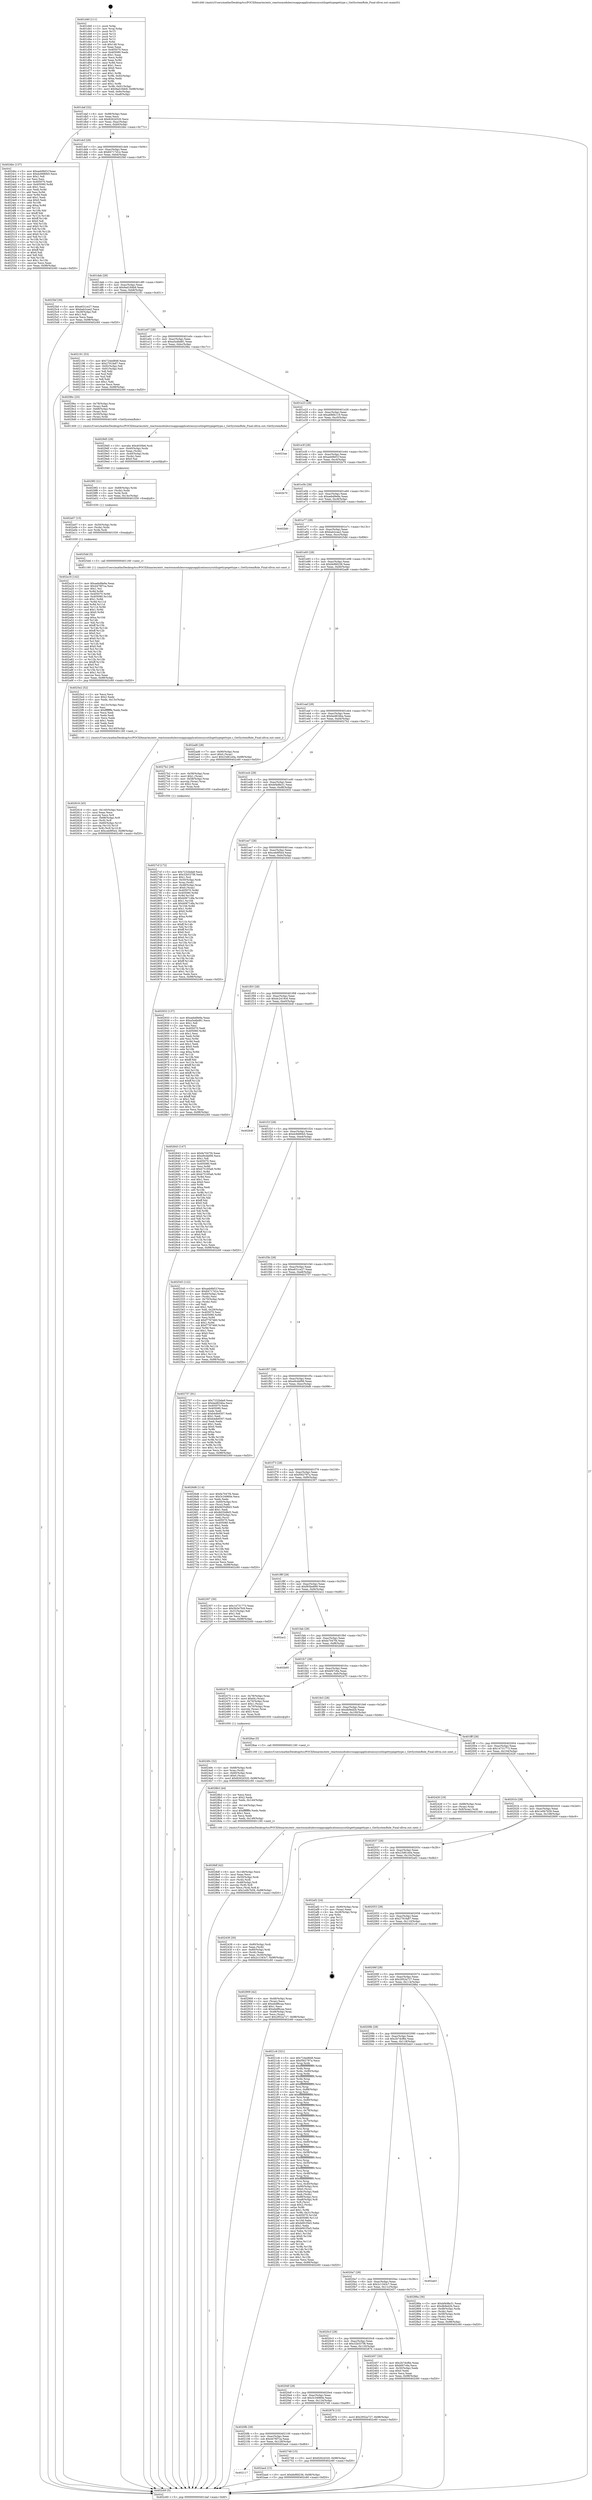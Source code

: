 digraph "0x401d40" {
  label = "0x401d40 (/mnt/c/Users/mathe/Desktop/tcc/POCII/binaries/extr_reactosmodulesrosappsapplicationssysutilsgettypegettype.c_GetSystemRole_Final-ollvm.out::main(0))"
  labelloc = "t"
  node[shape=record]

  Entry [label="",width=0.3,height=0.3,shape=circle,fillcolor=black,style=filled]
  "0x401daf" [label="{
     0x401daf [32]\l
     | [instrs]\l
     &nbsp;&nbsp;0x401daf \<+6\>: mov -0x98(%rbp),%eax\l
     &nbsp;&nbsp;0x401db5 \<+2\>: mov %eax,%ecx\l
     &nbsp;&nbsp;0x401db7 \<+6\>: sub $0x8262d320,%ecx\l
     &nbsp;&nbsp;0x401dbd \<+6\>: mov %eax,-0xac(%rbp)\l
     &nbsp;&nbsp;0x401dc3 \<+6\>: mov %ecx,-0xb0(%rbp)\l
     &nbsp;&nbsp;0x401dc9 \<+6\>: je 00000000004024bc \<main+0x77c\>\l
  }"]
  "0x4024bc" [label="{
     0x4024bc [137]\l
     | [instrs]\l
     &nbsp;&nbsp;0x4024bc \<+5\>: mov $0xaeb9bf1f,%eax\l
     &nbsp;&nbsp;0x4024c1 \<+5\>: mov $0xdc6680b5,%ecx\l
     &nbsp;&nbsp;0x4024c6 \<+2\>: mov $0x1,%dl\l
     &nbsp;&nbsp;0x4024c8 \<+2\>: xor %esi,%esi\l
     &nbsp;&nbsp;0x4024ca \<+7\>: mov 0x405070,%edi\l
     &nbsp;&nbsp;0x4024d1 \<+8\>: mov 0x405080,%r8d\l
     &nbsp;&nbsp;0x4024d9 \<+3\>: sub $0x1,%esi\l
     &nbsp;&nbsp;0x4024dc \<+3\>: mov %edi,%r9d\l
     &nbsp;&nbsp;0x4024df \<+3\>: add %esi,%r9d\l
     &nbsp;&nbsp;0x4024e2 \<+4\>: imul %r9d,%edi\l
     &nbsp;&nbsp;0x4024e6 \<+3\>: and $0x1,%edi\l
     &nbsp;&nbsp;0x4024e9 \<+3\>: cmp $0x0,%edi\l
     &nbsp;&nbsp;0x4024ec \<+4\>: sete %r10b\l
     &nbsp;&nbsp;0x4024f0 \<+4\>: cmp $0xa,%r8d\l
     &nbsp;&nbsp;0x4024f4 \<+4\>: setl %r11b\l
     &nbsp;&nbsp;0x4024f8 \<+3\>: mov %r10b,%bl\l
     &nbsp;&nbsp;0x4024fb \<+3\>: xor $0xff,%bl\l
     &nbsp;&nbsp;0x4024fe \<+3\>: mov %r11b,%r14b\l
     &nbsp;&nbsp;0x402501 \<+4\>: xor $0xff,%r14b\l
     &nbsp;&nbsp;0x402505 \<+3\>: xor $0x0,%dl\l
     &nbsp;&nbsp;0x402508 \<+3\>: mov %bl,%r15b\l
     &nbsp;&nbsp;0x40250b \<+4\>: and $0x0,%r15b\l
     &nbsp;&nbsp;0x40250f \<+3\>: and %dl,%r10b\l
     &nbsp;&nbsp;0x402512 \<+3\>: mov %r14b,%r12b\l
     &nbsp;&nbsp;0x402515 \<+4\>: and $0x0,%r12b\l
     &nbsp;&nbsp;0x402519 \<+3\>: and %dl,%r11b\l
     &nbsp;&nbsp;0x40251c \<+3\>: or %r10b,%r15b\l
     &nbsp;&nbsp;0x40251f \<+3\>: or %r11b,%r12b\l
     &nbsp;&nbsp;0x402522 \<+3\>: xor %r12b,%r15b\l
     &nbsp;&nbsp;0x402525 \<+3\>: or %r14b,%bl\l
     &nbsp;&nbsp;0x402528 \<+3\>: xor $0xff,%bl\l
     &nbsp;&nbsp;0x40252b \<+3\>: or $0x0,%dl\l
     &nbsp;&nbsp;0x40252e \<+2\>: and %dl,%bl\l
     &nbsp;&nbsp;0x402530 \<+3\>: or %bl,%r15b\l
     &nbsp;&nbsp;0x402533 \<+4\>: test $0x1,%r15b\l
     &nbsp;&nbsp;0x402537 \<+3\>: cmovne %ecx,%eax\l
     &nbsp;&nbsp;0x40253a \<+6\>: mov %eax,-0x98(%rbp)\l
     &nbsp;&nbsp;0x402540 \<+5\>: jmp 0000000000402c60 \<main+0xf20\>\l
  }"]
  "0x401dcf" [label="{
     0x401dcf [28]\l
     | [instrs]\l
     &nbsp;&nbsp;0x401dcf \<+5\>: jmp 0000000000401dd4 \<main+0x94\>\l
     &nbsp;&nbsp;0x401dd4 \<+6\>: mov -0xac(%rbp),%eax\l
     &nbsp;&nbsp;0x401dda \<+5\>: sub $0x84717d1e,%eax\l
     &nbsp;&nbsp;0x401ddf \<+6\>: mov %eax,-0xb4(%rbp)\l
     &nbsp;&nbsp;0x401de5 \<+6\>: je 00000000004025bf \<main+0x87f\>\l
  }"]
  Exit [label="",width=0.3,height=0.3,shape=circle,fillcolor=black,style=filled,peripheries=2]
  "0x4025bf" [label="{
     0x4025bf [30]\l
     | [instrs]\l
     &nbsp;&nbsp;0x4025bf \<+5\>: mov $0xe631ce27,%eax\l
     &nbsp;&nbsp;0x4025c4 \<+5\>: mov $0xbab2caa2,%ecx\l
     &nbsp;&nbsp;0x4025c9 \<+3\>: mov -0x29(%rbp),%dl\l
     &nbsp;&nbsp;0x4025cc \<+3\>: test $0x1,%dl\l
     &nbsp;&nbsp;0x4025cf \<+3\>: cmovne %ecx,%eax\l
     &nbsp;&nbsp;0x4025d2 \<+6\>: mov %eax,-0x98(%rbp)\l
     &nbsp;&nbsp;0x4025d8 \<+5\>: jmp 0000000000402c60 \<main+0xf20\>\l
  }"]
  "0x401deb" [label="{
     0x401deb [28]\l
     | [instrs]\l
     &nbsp;&nbsp;0x401deb \<+5\>: jmp 0000000000401df0 \<main+0xb0\>\l
     &nbsp;&nbsp;0x401df0 \<+6\>: mov -0xac(%rbp),%eax\l
     &nbsp;&nbsp;0x401df6 \<+5\>: sub $0x9ad184b9,%eax\l
     &nbsp;&nbsp;0x401dfb \<+6\>: mov %eax,-0xb8(%rbp)\l
     &nbsp;&nbsp;0x401e01 \<+6\>: je 0000000000402191 \<main+0x451\>\l
  }"]
  "0x402117" [label="{
     0x402117\l
  }", style=dashed]
  "0x402191" [label="{
     0x402191 [53]\l
     | [instrs]\l
     &nbsp;&nbsp;0x402191 \<+5\>: mov $0x724ed848,%eax\l
     &nbsp;&nbsp;0x402196 \<+5\>: mov $0x2791fa87,%ecx\l
     &nbsp;&nbsp;0x40219b \<+6\>: mov -0x92(%rbp),%dl\l
     &nbsp;&nbsp;0x4021a1 \<+7\>: mov -0x91(%rbp),%sil\l
     &nbsp;&nbsp;0x4021a8 \<+3\>: mov %dl,%dil\l
     &nbsp;&nbsp;0x4021ab \<+3\>: and %sil,%dil\l
     &nbsp;&nbsp;0x4021ae \<+3\>: xor %sil,%dl\l
     &nbsp;&nbsp;0x4021b1 \<+3\>: or %dl,%dil\l
     &nbsp;&nbsp;0x4021b4 \<+4\>: test $0x1,%dil\l
     &nbsp;&nbsp;0x4021b8 \<+3\>: cmovne %ecx,%eax\l
     &nbsp;&nbsp;0x4021bb \<+6\>: mov %eax,-0x98(%rbp)\l
     &nbsp;&nbsp;0x4021c1 \<+5\>: jmp 0000000000402c60 \<main+0xf20\>\l
  }"]
  "0x401e07" [label="{
     0x401e07 [28]\l
     | [instrs]\l
     &nbsp;&nbsp;0x401e07 \<+5\>: jmp 0000000000401e0c \<main+0xcc\>\l
     &nbsp;&nbsp;0x401e0c \<+6\>: mov -0xac(%rbp),%eax\l
     &nbsp;&nbsp;0x401e12 \<+5\>: sub $0xa5a4bd81,%eax\l
     &nbsp;&nbsp;0x401e17 \<+6\>: mov %eax,-0xbc(%rbp)\l
     &nbsp;&nbsp;0x401e1d \<+6\>: je 00000000004029bc \<main+0xc7c\>\l
  }"]
  "0x402c60" [label="{
     0x402c60 [5]\l
     | [instrs]\l
     &nbsp;&nbsp;0x402c60 \<+5\>: jmp 0000000000401daf \<main+0x6f\>\l
  }"]
  "0x401d40" [label="{
     0x401d40 [111]\l
     | [instrs]\l
     &nbsp;&nbsp;0x401d40 \<+1\>: push %rbp\l
     &nbsp;&nbsp;0x401d41 \<+3\>: mov %rsp,%rbp\l
     &nbsp;&nbsp;0x401d44 \<+2\>: push %r15\l
     &nbsp;&nbsp;0x401d46 \<+2\>: push %r14\l
     &nbsp;&nbsp;0x401d48 \<+2\>: push %r13\l
     &nbsp;&nbsp;0x401d4a \<+2\>: push %r12\l
     &nbsp;&nbsp;0x401d4c \<+1\>: push %rbx\l
     &nbsp;&nbsp;0x401d4d \<+7\>: sub $0x148,%rsp\l
     &nbsp;&nbsp;0x401d54 \<+2\>: xor %eax,%eax\l
     &nbsp;&nbsp;0x401d56 \<+7\>: mov 0x405070,%ecx\l
     &nbsp;&nbsp;0x401d5d \<+7\>: mov 0x405080,%edx\l
     &nbsp;&nbsp;0x401d64 \<+3\>: sub $0x1,%eax\l
     &nbsp;&nbsp;0x401d67 \<+3\>: mov %ecx,%r8d\l
     &nbsp;&nbsp;0x401d6a \<+3\>: add %eax,%r8d\l
     &nbsp;&nbsp;0x401d6d \<+4\>: imul %r8d,%ecx\l
     &nbsp;&nbsp;0x401d71 \<+3\>: and $0x1,%ecx\l
     &nbsp;&nbsp;0x401d74 \<+3\>: cmp $0x0,%ecx\l
     &nbsp;&nbsp;0x401d77 \<+4\>: sete %r9b\l
     &nbsp;&nbsp;0x401d7b \<+4\>: and $0x1,%r9b\l
     &nbsp;&nbsp;0x401d7f \<+7\>: mov %r9b,-0x92(%rbp)\l
     &nbsp;&nbsp;0x401d86 \<+3\>: cmp $0xa,%edx\l
     &nbsp;&nbsp;0x401d89 \<+4\>: setl %r9b\l
     &nbsp;&nbsp;0x401d8d \<+4\>: and $0x1,%r9b\l
     &nbsp;&nbsp;0x401d91 \<+7\>: mov %r9b,-0x91(%rbp)\l
     &nbsp;&nbsp;0x401d98 \<+10\>: movl $0x9ad184b9,-0x98(%rbp)\l
     &nbsp;&nbsp;0x401da2 \<+6\>: mov %edi,-0x9c(%rbp)\l
     &nbsp;&nbsp;0x401da8 \<+7\>: mov %rsi,-0xa8(%rbp)\l
  }"]
  "0x402aa4" [label="{
     0x402aa4 [15]\l
     | [instrs]\l
     &nbsp;&nbsp;0x402aa4 \<+10\>: movl $0xbb9fd236,-0x98(%rbp)\l
     &nbsp;&nbsp;0x402aae \<+5\>: jmp 0000000000402c60 \<main+0xf20\>\l
  }"]
  "0x4029bc" [label="{
     0x4029bc [25]\l
     | [instrs]\l
     &nbsp;&nbsp;0x4029bc \<+4\>: mov -0x78(%rbp),%rax\l
     &nbsp;&nbsp;0x4029c0 \<+2\>: mov (%rax),%edi\l
     &nbsp;&nbsp;0x4029c2 \<+4\>: mov -0x68(%rbp),%rax\l
     &nbsp;&nbsp;0x4029c6 \<+3\>: mov (%rax),%rsi\l
     &nbsp;&nbsp;0x4029c9 \<+4\>: mov -0x50(%rbp),%rax\l
     &nbsp;&nbsp;0x4029cd \<+3\>: mov (%rax),%rdx\l
     &nbsp;&nbsp;0x4029d0 \<+5\>: call 0000000000401400 \<GetSystemRole\>\l
     | [calls]\l
     &nbsp;&nbsp;0x401400 \{1\} (/mnt/c/Users/mathe/Desktop/tcc/POCII/binaries/extr_reactosmodulesrosappsapplicationssysutilsgettypegettype.c_GetSystemRole_Final-ollvm.out::GetSystemRole)\l
  }"]
  "0x401e23" [label="{
     0x401e23 [28]\l
     | [instrs]\l
     &nbsp;&nbsp;0x401e23 \<+5\>: jmp 0000000000401e28 \<main+0xe8\>\l
     &nbsp;&nbsp;0x401e28 \<+6\>: mov -0xac(%rbp),%eax\l
     &nbsp;&nbsp;0x401e2e \<+5\>: sub $0xa686b119,%eax\l
     &nbsp;&nbsp;0x401e33 \<+6\>: mov %eax,-0xc0(%rbp)\l
     &nbsp;&nbsp;0x401e39 \<+6\>: je 00000000004023ae \<main+0x66e\>\l
  }"]
  "0x402a16" [label="{
     0x402a16 [142]\l
     | [instrs]\l
     &nbsp;&nbsp;0x402a16 \<+5\>: mov $0xaebd9e9a,%eax\l
     &nbsp;&nbsp;0x402a1b \<+5\>: mov $0x4476f7ca,%esi\l
     &nbsp;&nbsp;0x402a20 \<+2\>: mov $0x1,%cl\l
     &nbsp;&nbsp;0x402a22 \<+3\>: xor %r8d,%r8d\l
     &nbsp;&nbsp;0x402a25 \<+8\>: mov 0x405070,%r9d\l
     &nbsp;&nbsp;0x402a2d \<+8\>: mov 0x405080,%r10d\l
     &nbsp;&nbsp;0x402a35 \<+4\>: sub $0x1,%r8d\l
     &nbsp;&nbsp;0x402a39 \<+3\>: mov %r9d,%r11d\l
     &nbsp;&nbsp;0x402a3c \<+3\>: add %r8d,%r11d\l
     &nbsp;&nbsp;0x402a3f \<+4\>: imul %r11d,%r9d\l
     &nbsp;&nbsp;0x402a43 \<+4\>: and $0x1,%r9d\l
     &nbsp;&nbsp;0x402a47 \<+4\>: cmp $0x0,%r9d\l
     &nbsp;&nbsp;0x402a4b \<+3\>: sete %bl\l
     &nbsp;&nbsp;0x402a4e \<+4\>: cmp $0xa,%r10d\l
     &nbsp;&nbsp;0x402a52 \<+4\>: setl %r14b\l
     &nbsp;&nbsp;0x402a56 \<+3\>: mov %bl,%r15b\l
     &nbsp;&nbsp;0x402a59 \<+4\>: xor $0xff,%r15b\l
     &nbsp;&nbsp;0x402a5d \<+3\>: mov %r14b,%r12b\l
     &nbsp;&nbsp;0x402a60 \<+4\>: xor $0xff,%r12b\l
     &nbsp;&nbsp;0x402a64 \<+3\>: xor $0x0,%cl\l
     &nbsp;&nbsp;0x402a67 \<+3\>: mov %r15b,%r13b\l
     &nbsp;&nbsp;0x402a6a \<+4\>: and $0x0,%r13b\l
     &nbsp;&nbsp;0x402a6e \<+2\>: and %cl,%bl\l
     &nbsp;&nbsp;0x402a70 \<+3\>: mov %r12b,%dl\l
     &nbsp;&nbsp;0x402a73 \<+3\>: and $0x0,%dl\l
     &nbsp;&nbsp;0x402a76 \<+3\>: and %cl,%r14b\l
     &nbsp;&nbsp;0x402a79 \<+3\>: or %bl,%r13b\l
     &nbsp;&nbsp;0x402a7c \<+3\>: or %r14b,%dl\l
     &nbsp;&nbsp;0x402a7f \<+3\>: xor %dl,%r13b\l
     &nbsp;&nbsp;0x402a82 \<+3\>: or %r12b,%r15b\l
     &nbsp;&nbsp;0x402a85 \<+4\>: xor $0xff,%r15b\l
     &nbsp;&nbsp;0x402a89 \<+3\>: or $0x0,%cl\l
     &nbsp;&nbsp;0x402a8c \<+3\>: and %cl,%r15b\l
     &nbsp;&nbsp;0x402a8f \<+3\>: or %r15b,%r13b\l
     &nbsp;&nbsp;0x402a92 \<+4\>: test $0x1,%r13b\l
     &nbsp;&nbsp;0x402a96 \<+3\>: cmovne %esi,%eax\l
     &nbsp;&nbsp;0x402a99 \<+6\>: mov %eax,-0x98(%rbp)\l
     &nbsp;&nbsp;0x402a9f \<+5\>: jmp 0000000000402c60 \<main+0xf20\>\l
  }"]
  "0x4023ae" [label="{
     0x4023ae\l
  }", style=dashed]
  "0x401e3f" [label="{
     0x401e3f [28]\l
     | [instrs]\l
     &nbsp;&nbsp;0x401e3f \<+5\>: jmp 0000000000401e44 \<main+0x104\>\l
     &nbsp;&nbsp;0x401e44 \<+6\>: mov -0xac(%rbp),%eax\l
     &nbsp;&nbsp;0x401e4a \<+5\>: sub $0xaeb9bf1f,%eax\l
     &nbsp;&nbsp;0x401e4f \<+6\>: mov %eax,-0xc4(%rbp)\l
     &nbsp;&nbsp;0x401e55 \<+6\>: je 0000000000402b70 \<main+0xe30\>\l
  }"]
  "0x402a07" [label="{
     0x402a07 [15]\l
     | [instrs]\l
     &nbsp;&nbsp;0x402a07 \<+4\>: mov -0x50(%rbp),%rdx\l
     &nbsp;&nbsp;0x402a0b \<+3\>: mov (%rdx),%rdx\l
     &nbsp;&nbsp;0x402a0e \<+3\>: mov %rdx,%rdi\l
     &nbsp;&nbsp;0x402a11 \<+5\>: call 0000000000401030 \<free@plt\>\l
     | [calls]\l
     &nbsp;&nbsp;0x401030 \{1\} (unknown)\l
  }"]
  "0x402b70" [label="{
     0x402b70\l
  }", style=dashed]
  "0x401e5b" [label="{
     0x401e5b [28]\l
     | [instrs]\l
     &nbsp;&nbsp;0x401e5b \<+5\>: jmp 0000000000401e60 \<main+0x120\>\l
     &nbsp;&nbsp;0x401e60 \<+6\>: mov -0xac(%rbp),%eax\l
     &nbsp;&nbsp;0x401e66 \<+5\>: sub $0xaebd9e9a,%eax\l
     &nbsp;&nbsp;0x401e6b \<+6\>: mov %eax,-0xc8(%rbp)\l
     &nbsp;&nbsp;0x401e71 \<+6\>: je 0000000000402bfc \<main+0xebc\>\l
  }"]
  "0x4029f2" [label="{
     0x4029f2 [21]\l
     | [instrs]\l
     &nbsp;&nbsp;0x4029f2 \<+4\>: mov -0x68(%rbp),%rdx\l
     &nbsp;&nbsp;0x4029f6 \<+3\>: mov (%rdx),%rdx\l
     &nbsp;&nbsp;0x4029f9 \<+3\>: mov %rdx,%rdi\l
     &nbsp;&nbsp;0x4029fc \<+6\>: mov %eax,-0x14c(%rbp)\l
     &nbsp;&nbsp;0x402a02 \<+5\>: call 0000000000401030 \<free@plt\>\l
     | [calls]\l
     &nbsp;&nbsp;0x401030 \{1\} (unknown)\l
  }"]
  "0x402bfc" [label="{
     0x402bfc\l
  }", style=dashed]
  "0x401e77" [label="{
     0x401e77 [28]\l
     | [instrs]\l
     &nbsp;&nbsp;0x401e77 \<+5\>: jmp 0000000000401e7c \<main+0x13c\>\l
     &nbsp;&nbsp;0x401e7c \<+6\>: mov -0xac(%rbp),%eax\l
     &nbsp;&nbsp;0x401e82 \<+5\>: sub $0xbab2caa2,%eax\l
     &nbsp;&nbsp;0x401e87 \<+6\>: mov %eax,-0xcc(%rbp)\l
     &nbsp;&nbsp;0x401e8d \<+6\>: je 00000000004025dd \<main+0x89d\>\l
  }"]
  "0x4029d5" [label="{
     0x4029d5 [29]\l
     | [instrs]\l
     &nbsp;&nbsp;0x4029d5 \<+10\>: movabs $0x4030b6,%rdi\l
     &nbsp;&nbsp;0x4029df \<+4\>: mov -0x40(%rbp),%rdx\l
     &nbsp;&nbsp;0x4029e3 \<+2\>: mov %eax,(%rdx)\l
     &nbsp;&nbsp;0x4029e5 \<+4\>: mov -0x40(%rbp),%rdx\l
     &nbsp;&nbsp;0x4029e9 \<+2\>: mov (%rdx),%esi\l
     &nbsp;&nbsp;0x4029eb \<+2\>: mov $0x0,%al\l
     &nbsp;&nbsp;0x4029ed \<+5\>: call 0000000000401040 \<printf@plt\>\l
     | [calls]\l
     &nbsp;&nbsp;0x401040 \{1\} (unknown)\l
  }"]
  "0x4025dd" [label="{
     0x4025dd [5]\l
     | [instrs]\l
     &nbsp;&nbsp;0x4025dd \<+5\>: call 0000000000401160 \<next_i\>\l
     | [calls]\l
     &nbsp;&nbsp;0x401160 \{1\} (/mnt/c/Users/mathe/Desktop/tcc/POCII/binaries/extr_reactosmodulesrosappsapplicationssysutilsgettypegettype.c_GetSystemRole_Final-ollvm.out::next_i)\l
  }"]
  "0x401e93" [label="{
     0x401e93 [28]\l
     | [instrs]\l
     &nbsp;&nbsp;0x401e93 \<+5\>: jmp 0000000000401e98 \<main+0x158\>\l
     &nbsp;&nbsp;0x401e98 \<+6\>: mov -0xac(%rbp),%eax\l
     &nbsp;&nbsp;0x401e9e \<+5\>: sub $0xbb9fd236,%eax\l
     &nbsp;&nbsp;0x401ea3 \<+6\>: mov %eax,-0xd0(%rbp)\l
     &nbsp;&nbsp;0x401ea9 \<+6\>: je 0000000000402ad6 \<main+0xd96\>\l
  }"]
  "0x4028df" [label="{
     0x4028df [42]\l
     | [instrs]\l
     &nbsp;&nbsp;0x4028df \<+6\>: mov -0x148(%rbp),%ecx\l
     &nbsp;&nbsp;0x4028e5 \<+3\>: imul %eax,%ecx\l
     &nbsp;&nbsp;0x4028e8 \<+4\>: mov -0x50(%rbp),%rdi\l
     &nbsp;&nbsp;0x4028ec \<+3\>: mov (%rdi),%rdi\l
     &nbsp;&nbsp;0x4028ef \<+4\>: mov -0x48(%rbp),%r8\l
     &nbsp;&nbsp;0x4028f3 \<+3\>: movslq (%r8),%r8\l
     &nbsp;&nbsp;0x4028f6 \<+4\>: mov %ecx,(%rdi,%r8,4)\l
     &nbsp;&nbsp;0x4028fa \<+10\>: movl $0x1e0b7b59,-0x98(%rbp)\l
     &nbsp;&nbsp;0x402904 \<+5\>: jmp 0000000000402c60 \<main+0xf20\>\l
  }"]
  "0x402ad6" [label="{
     0x402ad6 [28]\l
     | [instrs]\l
     &nbsp;&nbsp;0x402ad6 \<+7\>: mov -0x90(%rbp),%rax\l
     &nbsp;&nbsp;0x402add \<+6\>: movl $0x0,(%rax)\l
     &nbsp;&nbsp;0x402ae3 \<+10\>: movl $0x23d61e0a,-0x98(%rbp)\l
     &nbsp;&nbsp;0x402aed \<+5\>: jmp 0000000000402c60 \<main+0xf20\>\l
  }"]
  "0x401eaf" [label="{
     0x401eaf [28]\l
     | [instrs]\l
     &nbsp;&nbsp;0x401eaf \<+5\>: jmp 0000000000401eb4 \<main+0x174\>\l
     &nbsp;&nbsp;0x401eb4 \<+6\>: mov -0xac(%rbp),%eax\l
     &nbsp;&nbsp;0x401eba \<+5\>: sub $0xbed834ba,%eax\l
     &nbsp;&nbsp;0x401ebf \<+6\>: mov %eax,-0xd4(%rbp)\l
     &nbsp;&nbsp;0x401ec5 \<+6\>: je 00000000004027b2 \<main+0xa72\>\l
  }"]
  "0x4028b3" [label="{
     0x4028b3 [44]\l
     | [instrs]\l
     &nbsp;&nbsp;0x4028b3 \<+2\>: xor %ecx,%ecx\l
     &nbsp;&nbsp;0x4028b5 \<+5\>: mov $0x2,%edx\l
     &nbsp;&nbsp;0x4028ba \<+6\>: mov %edx,-0x144(%rbp)\l
     &nbsp;&nbsp;0x4028c0 \<+1\>: cltd\l
     &nbsp;&nbsp;0x4028c1 \<+6\>: mov -0x144(%rbp),%esi\l
     &nbsp;&nbsp;0x4028c7 \<+2\>: idiv %esi\l
     &nbsp;&nbsp;0x4028c9 \<+6\>: imul $0xfffffffe,%edx,%edx\l
     &nbsp;&nbsp;0x4028cf \<+3\>: sub $0x1,%ecx\l
     &nbsp;&nbsp;0x4028d2 \<+2\>: sub %ecx,%edx\l
     &nbsp;&nbsp;0x4028d4 \<+6\>: mov %edx,-0x148(%rbp)\l
     &nbsp;&nbsp;0x4028da \<+5\>: call 0000000000401160 \<next_i\>\l
     | [calls]\l
     &nbsp;&nbsp;0x401160 \{1\} (/mnt/c/Users/mathe/Desktop/tcc/POCII/binaries/extr_reactosmodulesrosappsapplicationssysutilsgettypegettype.c_GetSystemRole_Final-ollvm.out::next_i)\l
  }"]
  "0x4027b2" [label="{
     0x4027b2 [29]\l
     | [instrs]\l
     &nbsp;&nbsp;0x4027b2 \<+4\>: mov -0x58(%rbp),%rax\l
     &nbsp;&nbsp;0x4027b6 \<+6\>: movl $0x1,(%rax)\l
     &nbsp;&nbsp;0x4027bc \<+4\>: mov -0x58(%rbp),%rax\l
     &nbsp;&nbsp;0x4027c0 \<+3\>: movslq (%rax),%rax\l
     &nbsp;&nbsp;0x4027c3 \<+4\>: shl $0x2,%rax\l
     &nbsp;&nbsp;0x4027c7 \<+3\>: mov %rax,%rdi\l
     &nbsp;&nbsp;0x4027ca \<+5\>: call 0000000000401050 \<malloc@plt\>\l
     | [calls]\l
     &nbsp;&nbsp;0x401050 \{1\} (unknown)\l
  }"]
  "0x401ecb" [label="{
     0x401ecb [28]\l
     | [instrs]\l
     &nbsp;&nbsp;0x401ecb \<+5\>: jmp 0000000000401ed0 \<main+0x190\>\l
     &nbsp;&nbsp;0x401ed0 \<+6\>: mov -0xac(%rbp),%eax\l
     &nbsp;&nbsp;0x401ed6 \<+5\>: sub $0xbf4d8e31,%eax\l
     &nbsp;&nbsp;0x401edb \<+6\>: mov %eax,-0xd8(%rbp)\l
     &nbsp;&nbsp;0x401ee1 \<+6\>: je 0000000000402933 \<main+0xbf3\>\l
  }"]
  "0x4027cf" [label="{
     0x4027cf [172]\l
     | [instrs]\l
     &nbsp;&nbsp;0x4027cf \<+5\>: mov $0x7232bda9,%ecx\l
     &nbsp;&nbsp;0x4027d4 \<+5\>: mov $0x32b537f6,%edx\l
     &nbsp;&nbsp;0x4027d9 \<+3\>: mov $0x1,%sil\l
     &nbsp;&nbsp;0x4027dc \<+4\>: mov -0x50(%rbp),%rdi\l
     &nbsp;&nbsp;0x4027e0 \<+3\>: mov %rax,(%rdi)\l
     &nbsp;&nbsp;0x4027e3 \<+4\>: mov -0x48(%rbp),%rax\l
     &nbsp;&nbsp;0x4027e7 \<+6\>: movl $0x0,(%rax)\l
     &nbsp;&nbsp;0x4027ed \<+8\>: mov 0x405070,%r8d\l
     &nbsp;&nbsp;0x4027f5 \<+8\>: mov 0x405080,%r9d\l
     &nbsp;&nbsp;0x4027fd \<+3\>: mov %r8d,%r10d\l
     &nbsp;&nbsp;0x402800 \<+7\>: sub $0xb0671dfa,%r10d\l
     &nbsp;&nbsp;0x402807 \<+4\>: sub $0x1,%r10d\l
     &nbsp;&nbsp;0x40280b \<+7\>: add $0xb0671dfa,%r10d\l
     &nbsp;&nbsp;0x402812 \<+4\>: imul %r10d,%r8d\l
     &nbsp;&nbsp;0x402816 \<+4\>: and $0x1,%r8d\l
     &nbsp;&nbsp;0x40281a \<+4\>: cmp $0x0,%r8d\l
     &nbsp;&nbsp;0x40281e \<+4\>: sete %r11b\l
     &nbsp;&nbsp;0x402822 \<+4\>: cmp $0xa,%r9d\l
     &nbsp;&nbsp;0x402826 \<+3\>: setl %bl\l
     &nbsp;&nbsp;0x402829 \<+3\>: mov %r11b,%r14b\l
     &nbsp;&nbsp;0x40282c \<+4\>: xor $0xff,%r14b\l
     &nbsp;&nbsp;0x402830 \<+3\>: mov %bl,%r15b\l
     &nbsp;&nbsp;0x402833 \<+4\>: xor $0xff,%r15b\l
     &nbsp;&nbsp;0x402837 \<+4\>: xor $0x0,%sil\l
     &nbsp;&nbsp;0x40283b \<+3\>: mov %r14b,%r12b\l
     &nbsp;&nbsp;0x40283e \<+4\>: and $0x0,%r12b\l
     &nbsp;&nbsp;0x402842 \<+3\>: and %sil,%r11b\l
     &nbsp;&nbsp;0x402845 \<+3\>: mov %r15b,%r13b\l
     &nbsp;&nbsp;0x402848 \<+4\>: and $0x0,%r13b\l
     &nbsp;&nbsp;0x40284c \<+3\>: and %sil,%bl\l
     &nbsp;&nbsp;0x40284f \<+3\>: or %r11b,%r12b\l
     &nbsp;&nbsp;0x402852 \<+3\>: or %bl,%r13b\l
     &nbsp;&nbsp;0x402855 \<+3\>: xor %r13b,%r12b\l
     &nbsp;&nbsp;0x402858 \<+3\>: or %r15b,%r14b\l
     &nbsp;&nbsp;0x40285b \<+4\>: xor $0xff,%r14b\l
     &nbsp;&nbsp;0x40285f \<+4\>: or $0x0,%sil\l
     &nbsp;&nbsp;0x402863 \<+3\>: and %sil,%r14b\l
     &nbsp;&nbsp;0x402866 \<+3\>: or %r14b,%r12b\l
     &nbsp;&nbsp;0x402869 \<+4\>: test $0x1,%r12b\l
     &nbsp;&nbsp;0x40286d \<+3\>: cmovne %edx,%ecx\l
     &nbsp;&nbsp;0x402870 \<+6\>: mov %ecx,-0x98(%rbp)\l
     &nbsp;&nbsp;0x402876 \<+5\>: jmp 0000000000402c60 \<main+0xf20\>\l
  }"]
  "0x402933" [label="{
     0x402933 [137]\l
     | [instrs]\l
     &nbsp;&nbsp;0x402933 \<+5\>: mov $0xaebd9e9a,%eax\l
     &nbsp;&nbsp;0x402938 \<+5\>: mov $0xa5a4bd81,%ecx\l
     &nbsp;&nbsp;0x40293d \<+2\>: mov $0x1,%dl\l
     &nbsp;&nbsp;0x40293f \<+2\>: xor %esi,%esi\l
     &nbsp;&nbsp;0x402941 \<+7\>: mov 0x405070,%edi\l
     &nbsp;&nbsp;0x402948 \<+8\>: mov 0x405080,%r8d\l
     &nbsp;&nbsp;0x402950 \<+3\>: sub $0x1,%esi\l
     &nbsp;&nbsp;0x402953 \<+3\>: mov %edi,%r9d\l
     &nbsp;&nbsp;0x402956 \<+3\>: add %esi,%r9d\l
     &nbsp;&nbsp;0x402959 \<+4\>: imul %r9d,%edi\l
     &nbsp;&nbsp;0x40295d \<+3\>: and $0x1,%edi\l
     &nbsp;&nbsp;0x402960 \<+3\>: cmp $0x0,%edi\l
     &nbsp;&nbsp;0x402963 \<+4\>: sete %r10b\l
     &nbsp;&nbsp;0x402967 \<+4\>: cmp $0xa,%r8d\l
     &nbsp;&nbsp;0x40296b \<+4\>: setl %r11b\l
     &nbsp;&nbsp;0x40296f \<+3\>: mov %r10b,%bl\l
     &nbsp;&nbsp;0x402972 \<+3\>: xor $0xff,%bl\l
     &nbsp;&nbsp;0x402975 \<+3\>: mov %r11b,%r14b\l
     &nbsp;&nbsp;0x402978 \<+4\>: xor $0xff,%r14b\l
     &nbsp;&nbsp;0x40297c \<+3\>: xor $0x1,%dl\l
     &nbsp;&nbsp;0x40297f \<+3\>: mov %bl,%r15b\l
     &nbsp;&nbsp;0x402982 \<+4\>: and $0xff,%r15b\l
     &nbsp;&nbsp;0x402986 \<+3\>: and %dl,%r10b\l
     &nbsp;&nbsp;0x402989 \<+3\>: mov %r14b,%r12b\l
     &nbsp;&nbsp;0x40298c \<+4\>: and $0xff,%r12b\l
     &nbsp;&nbsp;0x402990 \<+3\>: and %dl,%r11b\l
     &nbsp;&nbsp;0x402993 \<+3\>: or %r10b,%r15b\l
     &nbsp;&nbsp;0x402996 \<+3\>: or %r11b,%r12b\l
     &nbsp;&nbsp;0x402999 \<+3\>: xor %r12b,%r15b\l
     &nbsp;&nbsp;0x40299c \<+3\>: or %r14b,%bl\l
     &nbsp;&nbsp;0x40299f \<+3\>: xor $0xff,%bl\l
     &nbsp;&nbsp;0x4029a2 \<+3\>: or $0x1,%dl\l
     &nbsp;&nbsp;0x4029a5 \<+2\>: and %dl,%bl\l
     &nbsp;&nbsp;0x4029a7 \<+3\>: or %bl,%r15b\l
     &nbsp;&nbsp;0x4029aa \<+4\>: test $0x1,%r15b\l
     &nbsp;&nbsp;0x4029ae \<+3\>: cmovne %ecx,%eax\l
     &nbsp;&nbsp;0x4029b1 \<+6\>: mov %eax,-0x98(%rbp)\l
     &nbsp;&nbsp;0x4029b7 \<+5\>: jmp 0000000000402c60 \<main+0xf20\>\l
  }"]
  "0x401ee7" [label="{
     0x401ee7 [28]\l
     | [instrs]\l
     &nbsp;&nbsp;0x401ee7 \<+5\>: jmp 0000000000401eec \<main+0x1ac\>\l
     &nbsp;&nbsp;0x401eec \<+6\>: mov -0xac(%rbp),%eax\l
     &nbsp;&nbsp;0x401ef2 \<+5\>: sub $0xceb9f5e4,%eax\l
     &nbsp;&nbsp;0x401ef7 \<+6\>: mov %eax,-0xdc(%rbp)\l
     &nbsp;&nbsp;0x401efd \<+6\>: je 0000000000402643 \<main+0x903\>\l
  }"]
  "0x4020fb" [label="{
     0x4020fb [28]\l
     | [instrs]\l
     &nbsp;&nbsp;0x4020fb \<+5\>: jmp 0000000000402100 \<main+0x3c0\>\l
     &nbsp;&nbsp;0x402100 \<+6\>: mov -0xac(%rbp),%eax\l
     &nbsp;&nbsp;0x402106 \<+5\>: sub $0x4476f7ca,%eax\l
     &nbsp;&nbsp;0x40210b \<+6\>: mov %eax,-0x128(%rbp)\l
     &nbsp;&nbsp;0x402111 \<+6\>: je 0000000000402aa4 \<main+0xd64\>\l
  }"]
  "0x402643" [label="{
     0x402643 [147]\l
     | [instrs]\l
     &nbsp;&nbsp;0x402643 \<+5\>: mov $0xfa7047f4,%eax\l
     &nbsp;&nbsp;0x402648 \<+5\>: mov $0xe9cbbf06,%ecx\l
     &nbsp;&nbsp;0x40264d \<+2\>: mov $0x1,%dl\l
     &nbsp;&nbsp;0x40264f \<+7\>: mov 0x405070,%esi\l
     &nbsp;&nbsp;0x402656 \<+7\>: mov 0x405080,%edi\l
     &nbsp;&nbsp;0x40265d \<+3\>: mov %esi,%r8d\l
     &nbsp;&nbsp;0x402660 \<+7\>: sub $0xb75185a6,%r8d\l
     &nbsp;&nbsp;0x402667 \<+4\>: sub $0x1,%r8d\l
     &nbsp;&nbsp;0x40266b \<+7\>: add $0xb75185a6,%r8d\l
     &nbsp;&nbsp;0x402672 \<+4\>: imul %r8d,%esi\l
     &nbsp;&nbsp;0x402676 \<+3\>: and $0x1,%esi\l
     &nbsp;&nbsp;0x402679 \<+3\>: cmp $0x0,%esi\l
     &nbsp;&nbsp;0x40267c \<+4\>: sete %r9b\l
     &nbsp;&nbsp;0x402680 \<+3\>: cmp $0xa,%edi\l
     &nbsp;&nbsp;0x402683 \<+4\>: setl %r10b\l
     &nbsp;&nbsp;0x402687 \<+3\>: mov %r9b,%r11b\l
     &nbsp;&nbsp;0x40268a \<+4\>: xor $0xff,%r11b\l
     &nbsp;&nbsp;0x40268e \<+3\>: mov %r10b,%bl\l
     &nbsp;&nbsp;0x402691 \<+3\>: xor $0xff,%bl\l
     &nbsp;&nbsp;0x402694 \<+3\>: xor $0x0,%dl\l
     &nbsp;&nbsp;0x402697 \<+3\>: mov %r11b,%r14b\l
     &nbsp;&nbsp;0x40269a \<+4\>: and $0x0,%r14b\l
     &nbsp;&nbsp;0x40269e \<+3\>: and %dl,%r9b\l
     &nbsp;&nbsp;0x4026a1 \<+3\>: mov %bl,%r15b\l
     &nbsp;&nbsp;0x4026a4 \<+4\>: and $0x0,%r15b\l
     &nbsp;&nbsp;0x4026a8 \<+3\>: and %dl,%r10b\l
     &nbsp;&nbsp;0x4026ab \<+3\>: or %r9b,%r14b\l
     &nbsp;&nbsp;0x4026ae \<+3\>: or %r10b,%r15b\l
     &nbsp;&nbsp;0x4026b1 \<+3\>: xor %r15b,%r14b\l
     &nbsp;&nbsp;0x4026b4 \<+3\>: or %bl,%r11b\l
     &nbsp;&nbsp;0x4026b7 \<+4\>: xor $0xff,%r11b\l
     &nbsp;&nbsp;0x4026bb \<+3\>: or $0x0,%dl\l
     &nbsp;&nbsp;0x4026be \<+3\>: and %dl,%r11b\l
     &nbsp;&nbsp;0x4026c1 \<+3\>: or %r11b,%r14b\l
     &nbsp;&nbsp;0x4026c4 \<+4\>: test $0x1,%r14b\l
     &nbsp;&nbsp;0x4026c8 \<+3\>: cmovne %ecx,%eax\l
     &nbsp;&nbsp;0x4026cb \<+6\>: mov %eax,-0x98(%rbp)\l
     &nbsp;&nbsp;0x4026d1 \<+5\>: jmp 0000000000402c60 \<main+0xf20\>\l
  }"]
  "0x401f03" [label="{
     0x401f03 [28]\l
     | [instrs]\l
     &nbsp;&nbsp;0x401f03 \<+5\>: jmp 0000000000401f08 \<main+0x1c8\>\l
     &nbsp;&nbsp;0x401f08 \<+6\>: mov -0xac(%rbp),%eax\l
     &nbsp;&nbsp;0x401f0e \<+5\>: sub $0xdc2419c6,%eax\l
     &nbsp;&nbsp;0x401f13 \<+6\>: mov %eax,-0xe0(%rbp)\l
     &nbsp;&nbsp;0x401f19 \<+6\>: je 0000000000402b4f \<main+0xe0f\>\l
  }"]
  "0x402748" [label="{
     0x402748 [15]\l
     | [instrs]\l
     &nbsp;&nbsp;0x402748 \<+10\>: movl $0x8262d320,-0x98(%rbp)\l
     &nbsp;&nbsp;0x402752 \<+5\>: jmp 0000000000402c60 \<main+0xf20\>\l
  }"]
  "0x402b4f" [label="{
     0x402b4f\l
  }", style=dashed]
  "0x401f1f" [label="{
     0x401f1f [28]\l
     | [instrs]\l
     &nbsp;&nbsp;0x401f1f \<+5\>: jmp 0000000000401f24 \<main+0x1e4\>\l
     &nbsp;&nbsp;0x401f24 \<+6\>: mov -0xac(%rbp),%eax\l
     &nbsp;&nbsp;0x401f2a \<+5\>: sub $0xdc6680b5,%eax\l
     &nbsp;&nbsp;0x401f2f \<+6\>: mov %eax,-0xe4(%rbp)\l
     &nbsp;&nbsp;0x401f35 \<+6\>: je 0000000000402545 \<main+0x805\>\l
  }"]
  "0x4020df" [label="{
     0x4020df [28]\l
     | [instrs]\l
     &nbsp;&nbsp;0x4020df \<+5\>: jmp 00000000004020e4 \<main+0x3a4\>\l
     &nbsp;&nbsp;0x4020e4 \<+6\>: mov -0xac(%rbp),%eax\l
     &nbsp;&nbsp;0x4020ea \<+5\>: sub $0x3c34960e,%eax\l
     &nbsp;&nbsp;0x4020ef \<+6\>: mov %eax,-0x124(%rbp)\l
     &nbsp;&nbsp;0x4020f5 \<+6\>: je 0000000000402748 \<main+0xa08\>\l
  }"]
  "0x402545" [label="{
     0x402545 [122]\l
     | [instrs]\l
     &nbsp;&nbsp;0x402545 \<+5\>: mov $0xaeb9bf1f,%eax\l
     &nbsp;&nbsp;0x40254a \<+5\>: mov $0x84717d1e,%ecx\l
     &nbsp;&nbsp;0x40254f \<+4\>: mov -0x60(%rbp),%rdx\l
     &nbsp;&nbsp;0x402553 \<+2\>: mov (%rdx),%esi\l
     &nbsp;&nbsp;0x402555 \<+4\>: mov -0x70(%rbp),%rdx\l
     &nbsp;&nbsp;0x402559 \<+2\>: cmp (%rdx),%esi\l
     &nbsp;&nbsp;0x40255b \<+4\>: setl %dil\l
     &nbsp;&nbsp;0x40255f \<+4\>: and $0x1,%dil\l
     &nbsp;&nbsp;0x402563 \<+4\>: mov %dil,-0x29(%rbp)\l
     &nbsp;&nbsp;0x402567 \<+7\>: mov 0x405070,%esi\l
     &nbsp;&nbsp;0x40256e \<+8\>: mov 0x405080,%r8d\l
     &nbsp;&nbsp;0x402576 \<+3\>: mov %esi,%r9d\l
     &nbsp;&nbsp;0x402579 \<+7\>: add $0xf7767460,%r9d\l
     &nbsp;&nbsp;0x402580 \<+4\>: sub $0x1,%r9d\l
     &nbsp;&nbsp;0x402584 \<+7\>: sub $0xf7767460,%r9d\l
     &nbsp;&nbsp;0x40258b \<+4\>: imul %r9d,%esi\l
     &nbsp;&nbsp;0x40258f \<+3\>: and $0x1,%esi\l
     &nbsp;&nbsp;0x402592 \<+3\>: cmp $0x0,%esi\l
     &nbsp;&nbsp;0x402595 \<+4\>: sete %dil\l
     &nbsp;&nbsp;0x402599 \<+4\>: cmp $0xa,%r8d\l
     &nbsp;&nbsp;0x40259d \<+4\>: setl %r10b\l
     &nbsp;&nbsp;0x4025a1 \<+3\>: mov %dil,%r11b\l
     &nbsp;&nbsp;0x4025a4 \<+3\>: and %r10b,%r11b\l
     &nbsp;&nbsp;0x4025a7 \<+3\>: xor %r10b,%dil\l
     &nbsp;&nbsp;0x4025aa \<+3\>: or %dil,%r11b\l
     &nbsp;&nbsp;0x4025ad \<+4\>: test $0x1,%r11b\l
     &nbsp;&nbsp;0x4025b1 \<+3\>: cmovne %ecx,%eax\l
     &nbsp;&nbsp;0x4025b4 \<+6\>: mov %eax,-0x98(%rbp)\l
     &nbsp;&nbsp;0x4025ba \<+5\>: jmp 0000000000402c60 \<main+0xf20\>\l
  }"]
  "0x401f3b" [label="{
     0x401f3b [28]\l
     | [instrs]\l
     &nbsp;&nbsp;0x401f3b \<+5\>: jmp 0000000000401f40 \<main+0x200\>\l
     &nbsp;&nbsp;0x401f40 \<+6\>: mov -0xac(%rbp),%eax\l
     &nbsp;&nbsp;0x401f46 \<+5\>: sub $0xe631ce27,%eax\l
     &nbsp;&nbsp;0x401f4b \<+6\>: mov %eax,-0xe8(%rbp)\l
     &nbsp;&nbsp;0x401f51 \<+6\>: je 0000000000402757 \<main+0xa17\>\l
  }"]
  "0x40287b" [label="{
     0x40287b [15]\l
     | [instrs]\l
     &nbsp;&nbsp;0x40287b \<+10\>: movl $0x2952a727,-0x98(%rbp)\l
     &nbsp;&nbsp;0x402885 \<+5\>: jmp 0000000000402c60 \<main+0xf20\>\l
  }"]
  "0x402757" [label="{
     0x402757 [91]\l
     | [instrs]\l
     &nbsp;&nbsp;0x402757 \<+5\>: mov $0x7232bda9,%eax\l
     &nbsp;&nbsp;0x40275c \<+5\>: mov $0xbed834ba,%ecx\l
     &nbsp;&nbsp;0x402761 \<+7\>: mov 0x405070,%edx\l
     &nbsp;&nbsp;0x402768 \<+7\>: mov 0x405080,%esi\l
     &nbsp;&nbsp;0x40276f \<+2\>: mov %edx,%edi\l
     &nbsp;&nbsp;0x402771 \<+6\>: add $0xb4db9307,%edi\l
     &nbsp;&nbsp;0x402777 \<+3\>: sub $0x1,%edi\l
     &nbsp;&nbsp;0x40277a \<+6\>: sub $0xb4db9307,%edi\l
     &nbsp;&nbsp;0x402780 \<+3\>: imul %edi,%edx\l
     &nbsp;&nbsp;0x402783 \<+3\>: and $0x1,%edx\l
     &nbsp;&nbsp;0x402786 \<+3\>: cmp $0x0,%edx\l
     &nbsp;&nbsp;0x402789 \<+4\>: sete %r8b\l
     &nbsp;&nbsp;0x40278d \<+3\>: cmp $0xa,%esi\l
     &nbsp;&nbsp;0x402790 \<+4\>: setl %r9b\l
     &nbsp;&nbsp;0x402794 \<+3\>: mov %r8b,%r10b\l
     &nbsp;&nbsp;0x402797 \<+3\>: and %r9b,%r10b\l
     &nbsp;&nbsp;0x40279a \<+3\>: xor %r9b,%r8b\l
     &nbsp;&nbsp;0x40279d \<+3\>: or %r8b,%r10b\l
     &nbsp;&nbsp;0x4027a0 \<+4\>: test $0x1,%r10b\l
     &nbsp;&nbsp;0x4027a4 \<+3\>: cmovne %ecx,%eax\l
     &nbsp;&nbsp;0x4027a7 \<+6\>: mov %eax,-0x98(%rbp)\l
     &nbsp;&nbsp;0x4027ad \<+5\>: jmp 0000000000402c60 \<main+0xf20\>\l
  }"]
  "0x401f57" [label="{
     0x401f57 [28]\l
     | [instrs]\l
     &nbsp;&nbsp;0x401f57 \<+5\>: jmp 0000000000401f5c \<main+0x21c\>\l
     &nbsp;&nbsp;0x401f5c \<+6\>: mov -0xac(%rbp),%eax\l
     &nbsp;&nbsp;0x401f62 \<+5\>: sub $0xe9cbbf06,%eax\l
     &nbsp;&nbsp;0x401f67 \<+6\>: mov %eax,-0xec(%rbp)\l
     &nbsp;&nbsp;0x401f6d \<+6\>: je 00000000004026d6 \<main+0x996\>\l
  }"]
  "0x402616" [label="{
     0x402616 [45]\l
     | [instrs]\l
     &nbsp;&nbsp;0x402616 \<+6\>: mov -0x140(%rbp),%ecx\l
     &nbsp;&nbsp;0x40261c \<+3\>: imul %eax,%ecx\l
     &nbsp;&nbsp;0x40261f \<+3\>: movslq %ecx,%r8\l
     &nbsp;&nbsp;0x402622 \<+4\>: mov -0x68(%rbp),%r9\l
     &nbsp;&nbsp;0x402626 \<+3\>: mov (%r9),%r9\l
     &nbsp;&nbsp;0x402629 \<+4\>: mov -0x60(%rbp),%r10\l
     &nbsp;&nbsp;0x40262d \<+3\>: movslq (%r10),%r10\l
     &nbsp;&nbsp;0x402630 \<+4\>: mov %r8,(%r9,%r10,8)\l
     &nbsp;&nbsp;0x402634 \<+10\>: movl $0xceb9f5e4,-0x98(%rbp)\l
     &nbsp;&nbsp;0x40263e \<+5\>: jmp 0000000000402c60 \<main+0xf20\>\l
  }"]
  "0x4026d6" [label="{
     0x4026d6 [114]\l
     | [instrs]\l
     &nbsp;&nbsp;0x4026d6 \<+5\>: mov $0xfa7047f4,%eax\l
     &nbsp;&nbsp;0x4026db \<+5\>: mov $0x3c34960e,%ecx\l
     &nbsp;&nbsp;0x4026e0 \<+2\>: xor %edx,%edx\l
     &nbsp;&nbsp;0x4026e2 \<+4\>: mov -0x60(%rbp),%rsi\l
     &nbsp;&nbsp;0x4026e6 \<+2\>: mov (%rsi),%edi\l
     &nbsp;&nbsp;0x4026e8 \<+6\>: add $0x8d35d8d3,%edi\l
     &nbsp;&nbsp;0x4026ee \<+3\>: add $0x1,%edi\l
     &nbsp;&nbsp;0x4026f1 \<+6\>: sub $0x8d35d8d3,%edi\l
     &nbsp;&nbsp;0x4026f7 \<+4\>: mov -0x60(%rbp),%rsi\l
     &nbsp;&nbsp;0x4026fb \<+2\>: mov %edi,(%rsi)\l
     &nbsp;&nbsp;0x4026fd \<+7\>: mov 0x405070,%edi\l
     &nbsp;&nbsp;0x402704 \<+8\>: mov 0x405080,%r8d\l
     &nbsp;&nbsp;0x40270c \<+3\>: sub $0x1,%edx\l
     &nbsp;&nbsp;0x40270f \<+3\>: mov %edi,%r9d\l
     &nbsp;&nbsp;0x402712 \<+3\>: add %edx,%r9d\l
     &nbsp;&nbsp;0x402715 \<+4\>: imul %r9d,%edi\l
     &nbsp;&nbsp;0x402719 \<+3\>: and $0x1,%edi\l
     &nbsp;&nbsp;0x40271c \<+3\>: cmp $0x0,%edi\l
     &nbsp;&nbsp;0x40271f \<+4\>: sete %r10b\l
     &nbsp;&nbsp;0x402723 \<+4\>: cmp $0xa,%r8d\l
     &nbsp;&nbsp;0x402727 \<+4\>: setl %r11b\l
     &nbsp;&nbsp;0x40272b \<+3\>: mov %r10b,%bl\l
     &nbsp;&nbsp;0x40272e \<+3\>: and %r11b,%bl\l
     &nbsp;&nbsp;0x402731 \<+3\>: xor %r11b,%r10b\l
     &nbsp;&nbsp;0x402734 \<+3\>: or %r10b,%bl\l
     &nbsp;&nbsp;0x402737 \<+3\>: test $0x1,%bl\l
     &nbsp;&nbsp;0x40273a \<+3\>: cmovne %ecx,%eax\l
     &nbsp;&nbsp;0x40273d \<+6\>: mov %eax,-0x98(%rbp)\l
     &nbsp;&nbsp;0x402743 \<+5\>: jmp 0000000000402c60 \<main+0xf20\>\l
  }"]
  "0x401f73" [label="{
     0x401f73 [28]\l
     | [instrs]\l
     &nbsp;&nbsp;0x401f73 \<+5\>: jmp 0000000000401f78 \<main+0x238\>\l
     &nbsp;&nbsp;0x401f78 \<+6\>: mov -0xac(%rbp),%eax\l
     &nbsp;&nbsp;0x401f7e \<+5\>: sub $0xf562797a,%eax\l
     &nbsp;&nbsp;0x401f83 \<+6\>: mov %eax,-0xf0(%rbp)\l
     &nbsp;&nbsp;0x401f89 \<+6\>: je 0000000000402307 \<main+0x5c7\>\l
  }"]
  "0x4025e2" [label="{
     0x4025e2 [52]\l
     | [instrs]\l
     &nbsp;&nbsp;0x4025e2 \<+2\>: xor %ecx,%ecx\l
     &nbsp;&nbsp;0x4025e4 \<+5\>: mov $0x2,%edx\l
     &nbsp;&nbsp;0x4025e9 \<+6\>: mov %edx,-0x13c(%rbp)\l
     &nbsp;&nbsp;0x4025ef \<+1\>: cltd\l
     &nbsp;&nbsp;0x4025f0 \<+6\>: mov -0x13c(%rbp),%esi\l
     &nbsp;&nbsp;0x4025f6 \<+2\>: idiv %esi\l
     &nbsp;&nbsp;0x4025f8 \<+6\>: imul $0xfffffffe,%edx,%edx\l
     &nbsp;&nbsp;0x4025fe \<+2\>: mov %ecx,%edi\l
     &nbsp;&nbsp;0x402600 \<+2\>: sub %edx,%edi\l
     &nbsp;&nbsp;0x402602 \<+2\>: mov %ecx,%edx\l
     &nbsp;&nbsp;0x402604 \<+3\>: sub $0x1,%edx\l
     &nbsp;&nbsp;0x402607 \<+2\>: add %edx,%edi\l
     &nbsp;&nbsp;0x402609 \<+2\>: sub %edi,%ecx\l
     &nbsp;&nbsp;0x40260b \<+6\>: mov %ecx,-0x140(%rbp)\l
     &nbsp;&nbsp;0x402611 \<+5\>: call 0000000000401160 \<next_i\>\l
     | [calls]\l
     &nbsp;&nbsp;0x401160 \{1\} (/mnt/c/Users/mathe/Desktop/tcc/POCII/binaries/extr_reactosmodulesrosappsapplicationssysutilsgettypegettype.c_GetSystemRole_Final-ollvm.out::next_i)\l
  }"]
  "0x402307" [label="{
     0x402307 [30]\l
     | [instrs]\l
     &nbsp;&nbsp;0x402307 \<+5\>: mov $0x14731773,%eax\l
     &nbsp;&nbsp;0x40230c \<+5\>: mov $0x5b5e7fc9,%ecx\l
     &nbsp;&nbsp;0x402311 \<+3\>: mov -0x31(%rbp),%dl\l
     &nbsp;&nbsp;0x402314 \<+3\>: test $0x1,%dl\l
     &nbsp;&nbsp;0x402317 \<+3\>: cmovne %ecx,%eax\l
     &nbsp;&nbsp;0x40231a \<+6\>: mov %eax,-0x98(%rbp)\l
     &nbsp;&nbsp;0x402320 \<+5\>: jmp 0000000000402c60 \<main+0xf20\>\l
  }"]
  "0x401f8f" [label="{
     0x401f8f [28]\l
     | [instrs]\l
     &nbsp;&nbsp;0x401f8f \<+5\>: jmp 0000000000401f94 \<main+0x254\>\l
     &nbsp;&nbsp;0x401f94 \<+6\>: mov -0xac(%rbp),%eax\l
     &nbsp;&nbsp;0x401f9a \<+5\>: sub $0xf93be899,%eax\l
     &nbsp;&nbsp;0x401f9f \<+6\>: mov %eax,-0xf4(%rbp)\l
     &nbsp;&nbsp;0x401fa5 \<+6\>: je 0000000000402ac2 \<main+0xd82\>\l
  }"]
  "0x40249c" [label="{
     0x40249c [32]\l
     | [instrs]\l
     &nbsp;&nbsp;0x40249c \<+4\>: mov -0x68(%rbp),%rdi\l
     &nbsp;&nbsp;0x4024a0 \<+3\>: mov %rax,(%rdi)\l
     &nbsp;&nbsp;0x4024a3 \<+4\>: mov -0x60(%rbp),%rax\l
     &nbsp;&nbsp;0x4024a7 \<+6\>: movl $0x0,(%rax)\l
     &nbsp;&nbsp;0x4024ad \<+10\>: movl $0x8262d320,-0x98(%rbp)\l
     &nbsp;&nbsp;0x4024b7 \<+5\>: jmp 0000000000402c60 \<main+0xf20\>\l
  }"]
  "0x402ac2" [label="{
     0x402ac2\l
  }", style=dashed]
  "0x401fab" [label="{
     0x401fab [28]\l
     | [instrs]\l
     &nbsp;&nbsp;0x401fab \<+5\>: jmp 0000000000401fb0 \<main+0x270\>\l
     &nbsp;&nbsp;0x401fb0 \<+6\>: mov -0xac(%rbp),%eax\l
     &nbsp;&nbsp;0x401fb6 \<+5\>: sub $0xfa7047f4,%eax\l
     &nbsp;&nbsp;0x401fbb \<+6\>: mov %eax,-0xf8(%rbp)\l
     &nbsp;&nbsp;0x401fc1 \<+6\>: je 0000000000402b95 \<main+0xe55\>\l
  }"]
  "0x4020c3" [label="{
     0x4020c3 [28]\l
     | [instrs]\l
     &nbsp;&nbsp;0x4020c3 \<+5\>: jmp 00000000004020c8 \<main+0x388\>\l
     &nbsp;&nbsp;0x4020c8 \<+6\>: mov -0xac(%rbp),%eax\l
     &nbsp;&nbsp;0x4020ce \<+5\>: sub $0x32b537f6,%eax\l
     &nbsp;&nbsp;0x4020d3 \<+6\>: mov %eax,-0x120(%rbp)\l
     &nbsp;&nbsp;0x4020d9 \<+6\>: je 000000000040287b \<main+0xb3b\>\l
  }"]
  "0x402b95" [label="{
     0x402b95\l
  }", style=dashed]
  "0x401fc7" [label="{
     0x401fc7 [28]\l
     | [instrs]\l
     &nbsp;&nbsp;0x401fc7 \<+5\>: jmp 0000000000401fcc \<main+0x28c\>\l
     &nbsp;&nbsp;0x401fcc \<+6\>: mov -0xac(%rbp),%eax\l
     &nbsp;&nbsp;0x401fd2 \<+5\>: sub $0xbf47c6a,%eax\l
     &nbsp;&nbsp;0x401fd7 \<+6\>: mov %eax,-0xfc(%rbp)\l
     &nbsp;&nbsp;0x401fdd \<+6\>: je 0000000000402475 \<main+0x735\>\l
  }"]
  "0x402457" [label="{
     0x402457 [30]\l
     | [instrs]\l
     &nbsp;&nbsp;0x402457 \<+5\>: mov $0x2b7dcf6e,%eax\l
     &nbsp;&nbsp;0x40245c \<+5\>: mov $0xbf47c6a,%ecx\l
     &nbsp;&nbsp;0x402461 \<+3\>: mov -0x30(%rbp),%edx\l
     &nbsp;&nbsp;0x402464 \<+3\>: cmp $0x0,%edx\l
     &nbsp;&nbsp;0x402467 \<+3\>: cmove %ecx,%eax\l
     &nbsp;&nbsp;0x40246a \<+6\>: mov %eax,-0x98(%rbp)\l
     &nbsp;&nbsp;0x402470 \<+5\>: jmp 0000000000402c60 \<main+0xf20\>\l
  }"]
  "0x402475" [label="{
     0x402475 [39]\l
     | [instrs]\l
     &nbsp;&nbsp;0x402475 \<+4\>: mov -0x78(%rbp),%rax\l
     &nbsp;&nbsp;0x402479 \<+6\>: movl $0x64,(%rax)\l
     &nbsp;&nbsp;0x40247f \<+4\>: mov -0x70(%rbp),%rax\l
     &nbsp;&nbsp;0x402483 \<+6\>: movl $0x1,(%rax)\l
     &nbsp;&nbsp;0x402489 \<+4\>: mov -0x70(%rbp),%rax\l
     &nbsp;&nbsp;0x40248d \<+3\>: movslq (%rax),%rax\l
     &nbsp;&nbsp;0x402490 \<+4\>: shl $0x3,%rax\l
     &nbsp;&nbsp;0x402494 \<+3\>: mov %rax,%rdi\l
     &nbsp;&nbsp;0x402497 \<+5\>: call 0000000000401050 \<malloc@plt\>\l
     | [calls]\l
     &nbsp;&nbsp;0x401050 \{1\} (unknown)\l
  }"]
  "0x401fe3" [label="{
     0x401fe3 [28]\l
     | [instrs]\l
     &nbsp;&nbsp;0x401fe3 \<+5\>: jmp 0000000000401fe8 \<main+0x2a8\>\l
     &nbsp;&nbsp;0x401fe8 \<+6\>: mov -0xac(%rbp),%eax\l
     &nbsp;&nbsp;0x401fee \<+5\>: sub $0xdb9ed2b,%eax\l
     &nbsp;&nbsp;0x401ff3 \<+6\>: mov %eax,-0x100(%rbp)\l
     &nbsp;&nbsp;0x401ff9 \<+6\>: je 00000000004028ae \<main+0xb6e\>\l
  }"]
  "0x4020a7" [label="{
     0x4020a7 [28]\l
     | [instrs]\l
     &nbsp;&nbsp;0x4020a7 \<+5\>: jmp 00000000004020ac \<main+0x36c\>\l
     &nbsp;&nbsp;0x4020ac \<+6\>: mov -0xac(%rbp),%eax\l
     &nbsp;&nbsp;0x4020b2 \<+5\>: sub $0x2c1343c7,%eax\l
     &nbsp;&nbsp;0x4020b7 \<+6\>: mov %eax,-0x11c(%rbp)\l
     &nbsp;&nbsp;0x4020bd \<+6\>: je 0000000000402457 \<main+0x717\>\l
  }"]
  "0x4028ae" [label="{
     0x4028ae [5]\l
     | [instrs]\l
     &nbsp;&nbsp;0x4028ae \<+5\>: call 0000000000401160 \<next_i\>\l
     | [calls]\l
     &nbsp;&nbsp;0x401160 \{1\} (/mnt/c/Users/mathe/Desktop/tcc/POCII/binaries/extr_reactosmodulesrosappsapplicationssysutilsgettypegettype.c_GetSystemRole_Final-ollvm.out::next_i)\l
  }"]
  "0x401fff" [label="{
     0x401fff [28]\l
     | [instrs]\l
     &nbsp;&nbsp;0x401fff \<+5\>: jmp 0000000000402004 \<main+0x2c4\>\l
     &nbsp;&nbsp;0x402004 \<+6\>: mov -0xac(%rbp),%eax\l
     &nbsp;&nbsp;0x40200a \<+5\>: sub $0x14731773,%eax\l
     &nbsp;&nbsp;0x40200f \<+6\>: mov %eax,-0x104(%rbp)\l
     &nbsp;&nbsp;0x402015 \<+6\>: je 0000000000402426 \<main+0x6e6\>\l
  }"]
  "0x402ab3" [label="{
     0x402ab3\l
  }", style=dashed]
  "0x402426" [label="{
     0x402426 [19]\l
     | [instrs]\l
     &nbsp;&nbsp;0x402426 \<+7\>: mov -0x88(%rbp),%rax\l
     &nbsp;&nbsp;0x40242d \<+3\>: mov (%rax),%rax\l
     &nbsp;&nbsp;0x402430 \<+4\>: mov 0x8(%rax),%rdi\l
     &nbsp;&nbsp;0x402434 \<+5\>: call 0000000000401060 \<atoi@plt\>\l
     | [calls]\l
     &nbsp;&nbsp;0x401060 \{1\} (unknown)\l
  }"]
  "0x40201b" [label="{
     0x40201b [28]\l
     | [instrs]\l
     &nbsp;&nbsp;0x40201b \<+5\>: jmp 0000000000402020 \<main+0x2e0\>\l
     &nbsp;&nbsp;0x402020 \<+6\>: mov -0xac(%rbp),%eax\l
     &nbsp;&nbsp;0x402026 \<+5\>: sub $0x1e0b7b59,%eax\l
     &nbsp;&nbsp;0x40202b \<+6\>: mov %eax,-0x108(%rbp)\l
     &nbsp;&nbsp;0x402031 \<+6\>: je 0000000000402909 \<main+0xbc9\>\l
  }"]
  "0x40208b" [label="{
     0x40208b [28]\l
     | [instrs]\l
     &nbsp;&nbsp;0x40208b \<+5\>: jmp 0000000000402090 \<main+0x350\>\l
     &nbsp;&nbsp;0x402090 \<+6\>: mov -0xac(%rbp),%eax\l
     &nbsp;&nbsp;0x402096 \<+5\>: sub $0x2b7dcf6e,%eax\l
     &nbsp;&nbsp;0x40209b \<+6\>: mov %eax,-0x118(%rbp)\l
     &nbsp;&nbsp;0x4020a1 \<+6\>: je 0000000000402ab3 \<main+0xd73\>\l
  }"]
  "0x402909" [label="{
     0x402909 [42]\l
     | [instrs]\l
     &nbsp;&nbsp;0x402909 \<+4\>: mov -0x48(%rbp),%rax\l
     &nbsp;&nbsp;0x40290d \<+2\>: mov (%rax),%ecx\l
     &nbsp;&nbsp;0x40290f \<+6\>: add $0xebdf6caa,%ecx\l
     &nbsp;&nbsp;0x402915 \<+3\>: add $0x1,%ecx\l
     &nbsp;&nbsp;0x402918 \<+6\>: sub $0xebdf6caa,%ecx\l
     &nbsp;&nbsp;0x40291e \<+4\>: mov -0x48(%rbp),%rax\l
     &nbsp;&nbsp;0x402922 \<+2\>: mov %ecx,(%rax)\l
     &nbsp;&nbsp;0x402924 \<+10\>: movl $0x2952a727,-0x98(%rbp)\l
     &nbsp;&nbsp;0x40292e \<+5\>: jmp 0000000000402c60 \<main+0xf20\>\l
  }"]
  "0x402037" [label="{
     0x402037 [28]\l
     | [instrs]\l
     &nbsp;&nbsp;0x402037 \<+5\>: jmp 000000000040203c \<main+0x2fc\>\l
     &nbsp;&nbsp;0x40203c \<+6\>: mov -0xac(%rbp),%eax\l
     &nbsp;&nbsp;0x402042 \<+5\>: sub $0x23d61e0a,%eax\l
     &nbsp;&nbsp;0x402047 \<+6\>: mov %eax,-0x10c(%rbp)\l
     &nbsp;&nbsp;0x40204d \<+6\>: je 0000000000402af2 \<main+0xdb2\>\l
  }"]
  "0x40288a" [label="{
     0x40288a [36]\l
     | [instrs]\l
     &nbsp;&nbsp;0x40288a \<+5\>: mov $0xbf4d8e31,%eax\l
     &nbsp;&nbsp;0x40288f \<+5\>: mov $0xdb9ed2b,%ecx\l
     &nbsp;&nbsp;0x402894 \<+4\>: mov -0x48(%rbp),%rdx\l
     &nbsp;&nbsp;0x402898 \<+2\>: mov (%rdx),%esi\l
     &nbsp;&nbsp;0x40289a \<+4\>: mov -0x58(%rbp),%rdx\l
     &nbsp;&nbsp;0x40289e \<+2\>: cmp (%rdx),%esi\l
     &nbsp;&nbsp;0x4028a0 \<+3\>: cmovl %ecx,%eax\l
     &nbsp;&nbsp;0x4028a3 \<+6\>: mov %eax,-0x98(%rbp)\l
     &nbsp;&nbsp;0x4028a9 \<+5\>: jmp 0000000000402c60 \<main+0xf20\>\l
  }"]
  "0x402af2" [label="{
     0x402af2 [24]\l
     | [instrs]\l
     &nbsp;&nbsp;0x402af2 \<+7\>: mov -0x90(%rbp),%rax\l
     &nbsp;&nbsp;0x402af9 \<+2\>: mov (%rax),%eax\l
     &nbsp;&nbsp;0x402afb \<+4\>: lea -0x28(%rbp),%rsp\l
     &nbsp;&nbsp;0x402aff \<+1\>: pop %rbx\l
     &nbsp;&nbsp;0x402b00 \<+2\>: pop %r12\l
     &nbsp;&nbsp;0x402b02 \<+2\>: pop %r13\l
     &nbsp;&nbsp;0x402b04 \<+2\>: pop %r14\l
     &nbsp;&nbsp;0x402b06 \<+2\>: pop %r15\l
     &nbsp;&nbsp;0x402b08 \<+1\>: pop %rbp\l
     &nbsp;&nbsp;0x402b09 \<+1\>: ret\l
  }"]
  "0x402053" [label="{
     0x402053 [28]\l
     | [instrs]\l
     &nbsp;&nbsp;0x402053 \<+5\>: jmp 0000000000402058 \<main+0x318\>\l
     &nbsp;&nbsp;0x402058 \<+6\>: mov -0xac(%rbp),%eax\l
     &nbsp;&nbsp;0x40205e \<+5\>: sub $0x2791fa87,%eax\l
     &nbsp;&nbsp;0x402063 \<+6\>: mov %eax,-0x110(%rbp)\l
     &nbsp;&nbsp;0x402069 \<+6\>: je 00000000004021c6 \<main+0x486\>\l
  }"]
  "0x402439" [label="{
     0x402439 [30]\l
     | [instrs]\l
     &nbsp;&nbsp;0x402439 \<+4\>: mov -0x80(%rbp),%rdi\l
     &nbsp;&nbsp;0x40243d \<+2\>: mov %eax,(%rdi)\l
     &nbsp;&nbsp;0x40243f \<+4\>: mov -0x80(%rbp),%rdi\l
     &nbsp;&nbsp;0x402443 \<+2\>: mov (%rdi),%eax\l
     &nbsp;&nbsp;0x402445 \<+3\>: mov %eax,-0x30(%rbp)\l
     &nbsp;&nbsp;0x402448 \<+10\>: movl $0x2c1343c7,-0x98(%rbp)\l
     &nbsp;&nbsp;0x402452 \<+5\>: jmp 0000000000402c60 \<main+0xf20\>\l
  }"]
  "0x4021c6" [label="{
     0x4021c6 [321]\l
     | [instrs]\l
     &nbsp;&nbsp;0x4021c6 \<+5\>: mov $0x724ed848,%eax\l
     &nbsp;&nbsp;0x4021cb \<+5\>: mov $0xf562797a,%ecx\l
     &nbsp;&nbsp;0x4021d0 \<+3\>: mov %rsp,%rdx\l
     &nbsp;&nbsp;0x4021d3 \<+4\>: add $0xfffffffffffffff0,%rdx\l
     &nbsp;&nbsp;0x4021d7 \<+3\>: mov %rdx,%rsp\l
     &nbsp;&nbsp;0x4021da \<+7\>: mov %rdx,-0x90(%rbp)\l
     &nbsp;&nbsp;0x4021e1 \<+3\>: mov %rsp,%rdx\l
     &nbsp;&nbsp;0x4021e4 \<+4\>: add $0xfffffffffffffff0,%rdx\l
     &nbsp;&nbsp;0x4021e8 \<+3\>: mov %rdx,%rsp\l
     &nbsp;&nbsp;0x4021eb \<+3\>: mov %rsp,%rsi\l
     &nbsp;&nbsp;0x4021ee \<+4\>: add $0xfffffffffffffff0,%rsi\l
     &nbsp;&nbsp;0x4021f2 \<+3\>: mov %rsi,%rsp\l
     &nbsp;&nbsp;0x4021f5 \<+7\>: mov %rsi,-0x88(%rbp)\l
     &nbsp;&nbsp;0x4021fc \<+3\>: mov %rsp,%rsi\l
     &nbsp;&nbsp;0x4021ff \<+4\>: add $0xfffffffffffffff0,%rsi\l
     &nbsp;&nbsp;0x402203 \<+3\>: mov %rsi,%rsp\l
     &nbsp;&nbsp;0x402206 \<+4\>: mov %rsi,-0x80(%rbp)\l
     &nbsp;&nbsp;0x40220a \<+3\>: mov %rsp,%rsi\l
     &nbsp;&nbsp;0x40220d \<+4\>: add $0xfffffffffffffff0,%rsi\l
     &nbsp;&nbsp;0x402211 \<+3\>: mov %rsi,%rsp\l
     &nbsp;&nbsp;0x402214 \<+4\>: mov %rsi,-0x78(%rbp)\l
     &nbsp;&nbsp;0x402218 \<+3\>: mov %rsp,%rsi\l
     &nbsp;&nbsp;0x40221b \<+4\>: add $0xfffffffffffffff0,%rsi\l
     &nbsp;&nbsp;0x40221f \<+3\>: mov %rsi,%rsp\l
     &nbsp;&nbsp;0x402222 \<+4\>: mov %rsi,-0x70(%rbp)\l
     &nbsp;&nbsp;0x402226 \<+3\>: mov %rsp,%rsi\l
     &nbsp;&nbsp;0x402229 \<+4\>: add $0xfffffffffffffff0,%rsi\l
     &nbsp;&nbsp;0x40222d \<+3\>: mov %rsi,%rsp\l
     &nbsp;&nbsp;0x402230 \<+4\>: mov %rsi,-0x68(%rbp)\l
     &nbsp;&nbsp;0x402234 \<+3\>: mov %rsp,%rsi\l
     &nbsp;&nbsp;0x402237 \<+4\>: add $0xfffffffffffffff0,%rsi\l
     &nbsp;&nbsp;0x40223b \<+3\>: mov %rsi,%rsp\l
     &nbsp;&nbsp;0x40223e \<+4\>: mov %rsi,-0x60(%rbp)\l
     &nbsp;&nbsp;0x402242 \<+3\>: mov %rsp,%rsi\l
     &nbsp;&nbsp;0x402245 \<+4\>: add $0xfffffffffffffff0,%rsi\l
     &nbsp;&nbsp;0x402249 \<+3\>: mov %rsi,%rsp\l
     &nbsp;&nbsp;0x40224c \<+4\>: mov %rsi,-0x58(%rbp)\l
     &nbsp;&nbsp;0x402250 \<+3\>: mov %rsp,%rsi\l
     &nbsp;&nbsp;0x402253 \<+4\>: add $0xfffffffffffffff0,%rsi\l
     &nbsp;&nbsp;0x402257 \<+3\>: mov %rsi,%rsp\l
     &nbsp;&nbsp;0x40225a \<+4\>: mov %rsi,-0x50(%rbp)\l
     &nbsp;&nbsp;0x40225e \<+3\>: mov %rsp,%rsi\l
     &nbsp;&nbsp;0x402261 \<+4\>: add $0xfffffffffffffff0,%rsi\l
     &nbsp;&nbsp;0x402265 \<+3\>: mov %rsi,%rsp\l
     &nbsp;&nbsp;0x402268 \<+4\>: mov %rsi,-0x48(%rbp)\l
     &nbsp;&nbsp;0x40226c \<+3\>: mov %rsp,%rsi\l
     &nbsp;&nbsp;0x40226f \<+4\>: add $0xfffffffffffffff0,%rsi\l
     &nbsp;&nbsp;0x402273 \<+3\>: mov %rsi,%rsp\l
     &nbsp;&nbsp;0x402276 \<+4\>: mov %rsi,-0x40(%rbp)\l
     &nbsp;&nbsp;0x40227a \<+7\>: mov -0x90(%rbp),%rsi\l
     &nbsp;&nbsp;0x402281 \<+6\>: movl $0x0,(%rsi)\l
     &nbsp;&nbsp;0x402287 \<+6\>: mov -0x9c(%rbp),%edi\l
     &nbsp;&nbsp;0x40228d \<+2\>: mov %edi,(%rdx)\l
     &nbsp;&nbsp;0x40228f \<+7\>: mov -0x88(%rbp),%rsi\l
     &nbsp;&nbsp;0x402296 \<+7\>: mov -0xa8(%rbp),%r8\l
     &nbsp;&nbsp;0x40229d \<+3\>: mov %r8,(%rsi)\l
     &nbsp;&nbsp;0x4022a0 \<+3\>: cmpl $0x2,(%rdx)\l
     &nbsp;&nbsp;0x4022a3 \<+4\>: setne %r9b\l
     &nbsp;&nbsp;0x4022a7 \<+4\>: and $0x1,%r9b\l
     &nbsp;&nbsp;0x4022ab \<+4\>: mov %r9b,-0x31(%rbp)\l
     &nbsp;&nbsp;0x4022af \<+8\>: mov 0x405070,%r10d\l
     &nbsp;&nbsp;0x4022b7 \<+8\>: mov 0x405080,%r11d\l
     &nbsp;&nbsp;0x4022bf \<+3\>: mov %r10d,%ebx\l
     &nbsp;&nbsp;0x4022c2 \<+6\>: add $0xb691f3e5,%ebx\l
     &nbsp;&nbsp;0x4022c8 \<+3\>: sub $0x1,%ebx\l
     &nbsp;&nbsp;0x4022cb \<+6\>: sub $0xb691f3e5,%ebx\l
     &nbsp;&nbsp;0x4022d1 \<+4\>: imul %ebx,%r10d\l
     &nbsp;&nbsp;0x4022d5 \<+4\>: and $0x1,%r10d\l
     &nbsp;&nbsp;0x4022d9 \<+4\>: cmp $0x0,%r10d\l
     &nbsp;&nbsp;0x4022dd \<+4\>: sete %r9b\l
     &nbsp;&nbsp;0x4022e1 \<+4\>: cmp $0xa,%r11d\l
     &nbsp;&nbsp;0x4022e5 \<+4\>: setl %r14b\l
     &nbsp;&nbsp;0x4022e9 \<+3\>: mov %r9b,%r15b\l
     &nbsp;&nbsp;0x4022ec \<+3\>: and %r14b,%r15b\l
     &nbsp;&nbsp;0x4022ef \<+3\>: xor %r14b,%r9b\l
     &nbsp;&nbsp;0x4022f2 \<+3\>: or %r9b,%r15b\l
     &nbsp;&nbsp;0x4022f5 \<+4\>: test $0x1,%r15b\l
     &nbsp;&nbsp;0x4022f9 \<+3\>: cmovne %ecx,%eax\l
     &nbsp;&nbsp;0x4022fc \<+6\>: mov %eax,-0x98(%rbp)\l
     &nbsp;&nbsp;0x402302 \<+5\>: jmp 0000000000402c60 \<main+0xf20\>\l
  }"]
  "0x40206f" [label="{
     0x40206f [28]\l
     | [instrs]\l
     &nbsp;&nbsp;0x40206f \<+5\>: jmp 0000000000402074 \<main+0x334\>\l
     &nbsp;&nbsp;0x402074 \<+6\>: mov -0xac(%rbp),%eax\l
     &nbsp;&nbsp;0x40207a \<+5\>: sub $0x2952a727,%eax\l
     &nbsp;&nbsp;0x40207f \<+6\>: mov %eax,-0x114(%rbp)\l
     &nbsp;&nbsp;0x402085 \<+6\>: je 000000000040288a \<main+0xb4a\>\l
  }"]
  Entry -> "0x401d40" [label=" 1"]
  "0x401daf" -> "0x4024bc" [label=" 2"]
  "0x401daf" -> "0x401dcf" [label=" 26"]
  "0x402af2" -> Exit [label=" 1"]
  "0x401dcf" -> "0x4025bf" [label=" 2"]
  "0x401dcf" -> "0x401deb" [label=" 24"]
  "0x402ad6" -> "0x402c60" [label=" 1"]
  "0x401deb" -> "0x402191" [label=" 1"]
  "0x401deb" -> "0x401e07" [label=" 23"]
  "0x402191" -> "0x402c60" [label=" 1"]
  "0x401d40" -> "0x401daf" [label=" 1"]
  "0x402c60" -> "0x401daf" [label=" 27"]
  "0x402aa4" -> "0x402c60" [label=" 1"]
  "0x401e07" -> "0x4029bc" [label=" 1"]
  "0x401e07" -> "0x401e23" [label=" 22"]
  "0x4020fb" -> "0x402117" [label=" 0"]
  "0x401e23" -> "0x4023ae" [label=" 0"]
  "0x401e23" -> "0x401e3f" [label=" 22"]
  "0x4020fb" -> "0x402aa4" [label=" 1"]
  "0x401e3f" -> "0x402b70" [label=" 0"]
  "0x401e3f" -> "0x401e5b" [label=" 22"]
  "0x402a16" -> "0x402c60" [label=" 1"]
  "0x401e5b" -> "0x402bfc" [label=" 0"]
  "0x401e5b" -> "0x401e77" [label=" 22"]
  "0x402a07" -> "0x402a16" [label=" 1"]
  "0x401e77" -> "0x4025dd" [label=" 1"]
  "0x401e77" -> "0x401e93" [label=" 21"]
  "0x4029f2" -> "0x402a07" [label=" 1"]
  "0x401e93" -> "0x402ad6" [label=" 1"]
  "0x401e93" -> "0x401eaf" [label=" 20"]
  "0x4029d5" -> "0x4029f2" [label=" 1"]
  "0x401eaf" -> "0x4027b2" [label=" 1"]
  "0x401eaf" -> "0x401ecb" [label=" 19"]
  "0x4029bc" -> "0x4029d5" [label=" 1"]
  "0x401ecb" -> "0x402933" [label=" 1"]
  "0x401ecb" -> "0x401ee7" [label=" 18"]
  "0x402933" -> "0x402c60" [label=" 1"]
  "0x401ee7" -> "0x402643" [label=" 1"]
  "0x401ee7" -> "0x401f03" [label=" 17"]
  "0x402909" -> "0x402c60" [label=" 1"]
  "0x401f03" -> "0x402b4f" [label=" 0"]
  "0x401f03" -> "0x401f1f" [label=" 17"]
  "0x4028df" -> "0x402c60" [label=" 1"]
  "0x401f1f" -> "0x402545" [label=" 2"]
  "0x401f1f" -> "0x401f3b" [label=" 15"]
  "0x4028ae" -> "0x4028b3" [label=" 1"]
  "0x401f3b" -> "0x402757" [label=" 1"]
  "0x401f3b" -> "0x401f57" [label=" 14"]
  "0x40288a" -> "0x402c60" [label=" 2"]
  "0x401f57" -> "0x4026d6" [label=" 1"]
  "0x401f57" -> "0x401f73" [label=" 13"]
  "0x4027cf" -> "0x402c60" [label=" 1"]
  "0x401f73" -> "0x402307" [label=" 1"]
  "0x401f73" -> "0x401f8f" [label=" 12"]
  "0x4027b2" -> "0x4027cf" [label=" 1"]
  "0x401f8f" -> "0x402ac2" [label=" 0"]
  "0x401f8f" -> "0x401fab" [label=" 12"]
  "0x402757" -> "0x402c60" [label=" 1"]
  "0x401fab" -> "0x402b95" [label=" 0"]
  "0x401fab" -> "0x401fc7" [label=" 12"]
  "0x402748" -> "0x402c60" [label=" 1"]
  "0x401fc7" -> "0x402475" [label=" 1"]
  "0x401fc7" -> "0x401fe3" [label=" 11"]
  "0x4020df" -> "0x4020fb" [label=" 1"]
  "0x401fe3" -> "0x4028ae" [label=" 1"]
  "0x401fe3" -> "0x401fff" [label=" 10"]
  "0x4028b3" -> "0x4028df" [label=" 1"]
  "0x401fff" -> "0x402426" [label=" 1"]
  "0x401fff" -> "0x40201b" [label=" 9"]
  "0x4020c3" -> "0x4020df" [label=" 2"]
  "0x40201b" -> "0x402909" [label=" 1"]
  "0x40201b" -> "0x402037" [label=" 8"]
  "0x40287b" -> "0x402c60" [label=" 1"]
  "0x402037" -> "0x402af2" [label=" 1"]
  "0x402037" -> "0x402053" [label=" 7"]
  "0x4026d6" -> "0x402c60" [label=" 1"]
  "0x402053" -> "0x4021c6" [label=" 1"]
  "0x402053" -> "0x40206f" [label=" 6"]
  "0x402616" -> "0x402c60" [label=" 1"]
  "0x4021c6" -> "0x402c60" [label=" 1"]
  "0x402307" -> "0x402c60" [label=" 1"]
  "0x402426" -> "0x402439" [label=" 1"]
  "0x402439" -> "0x402c60" [label=" 1"]
  "0x402643" -> "0x402c60" [label=" 1"]
  "0x40206f" -> "0x40288a" [label=" 2"]
  "0x40206f" -> "0x40208b" [label=" 4"]
  "0x4020c3" -> "0x40287b" [label=" 1"]
  "0x40208b" -> "0x402ab3" [label=" 0"]
  "0x40208b" -> "0x4020a7" [label=" 4"]
  "0x4020df" -> "0x402748" [label=" 1"]
  "0x4020a7" -> "0x402457" [label=" 1"]
  "0x4020a7" -> "0x4020c3" [label=" 3"]
  "0x402457" -> "0x402c60" [label=" 1"]
  "0x402475" -> "0x40249c" [label=" 1"]
  "0x40249c" -> "0x402c60" [label=" 1"]
  "0x4024bc" -> "0x402c60" [label=" 2"]
  "0x402545" -> "0x402c60" [label=" 2"]
  "0x4025bf" -> "0x402c60" [label=" 2"]
  "0x4025dd" -> "0x4025e2" [label=" 1"]
  "0x4025e2" -> "0x402616" [label=" 1"]
}
